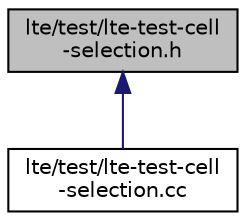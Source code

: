 digraph "lte/test/lte-test-cell-selection.h"
{
  edge [fontname="Helvetica",fontsize="10",labelfontname="Helvetica",labelfontsize="10"];
  node [fontname="Helvetica",fontsize="10",shape=record];
  Node1 [label="lte/test/lte-test-cell\l-selection.h",height=0.2,width=0.4,color="black", fillcolor="grey75", style="filled", fontcolor="black"];
  Node1 -> Node2 [dir="back",color="midnightblue",fontsize="10",style="solid"];
  Node2 [label="lte/test/lte-test-cell\l-selection.cc",height=0.2,width=0.4,color="black", fillcolor="white", style="filled",URL="$d3/d8c/lte-test-cell-selection_8cc.html"];
}
